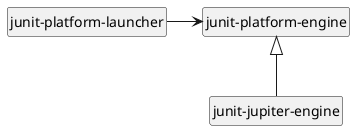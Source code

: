 @startuml

hide member
hide circle

class "junit-platform-launcher"
class "junit-platform-engine"
class "junit-jupiter-engine"

"junit-platform-launcher" -> "junit-platform-engine"
"junit-platform-engine" <|-- "junit-jupiter-engine"

@enduml

